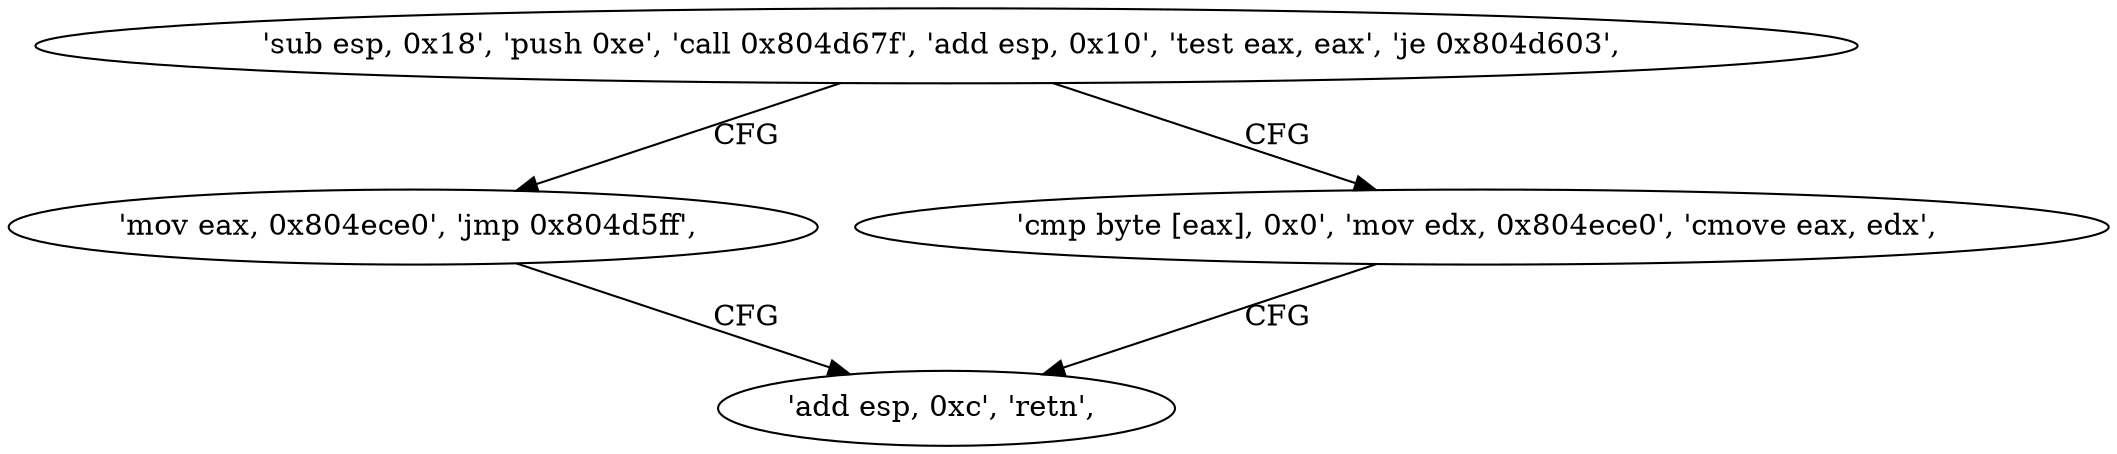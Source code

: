 digraph "func" {
"134534627" [label = "'sub esp, 0x18', 'push 0xe', 'call 0x804d67f', 'add esp, 0x10', 'test eax, eax', 'je 0x804d603', " ]
"134534659" [label = "'mov eax, 0x804ece0', 'jmp 0x804d5ff', " ]
"134534644" [label = "'cmp byte [eax], 0x0', 'mov edx, 0x804ece0', 'cmove eax, edx', " ]
"134534655" [label = "'add esp, 0xc', 'retn', " ]
"134534627" -> "134534659" [ label = "CFG" ]
"134534627" -> "134534644" [ label = "CFG" ]
"134534659" -> "134534655" [ label = "CFG" ]
"134534644" -> "134534655" [ label = "CFG" ]
}
